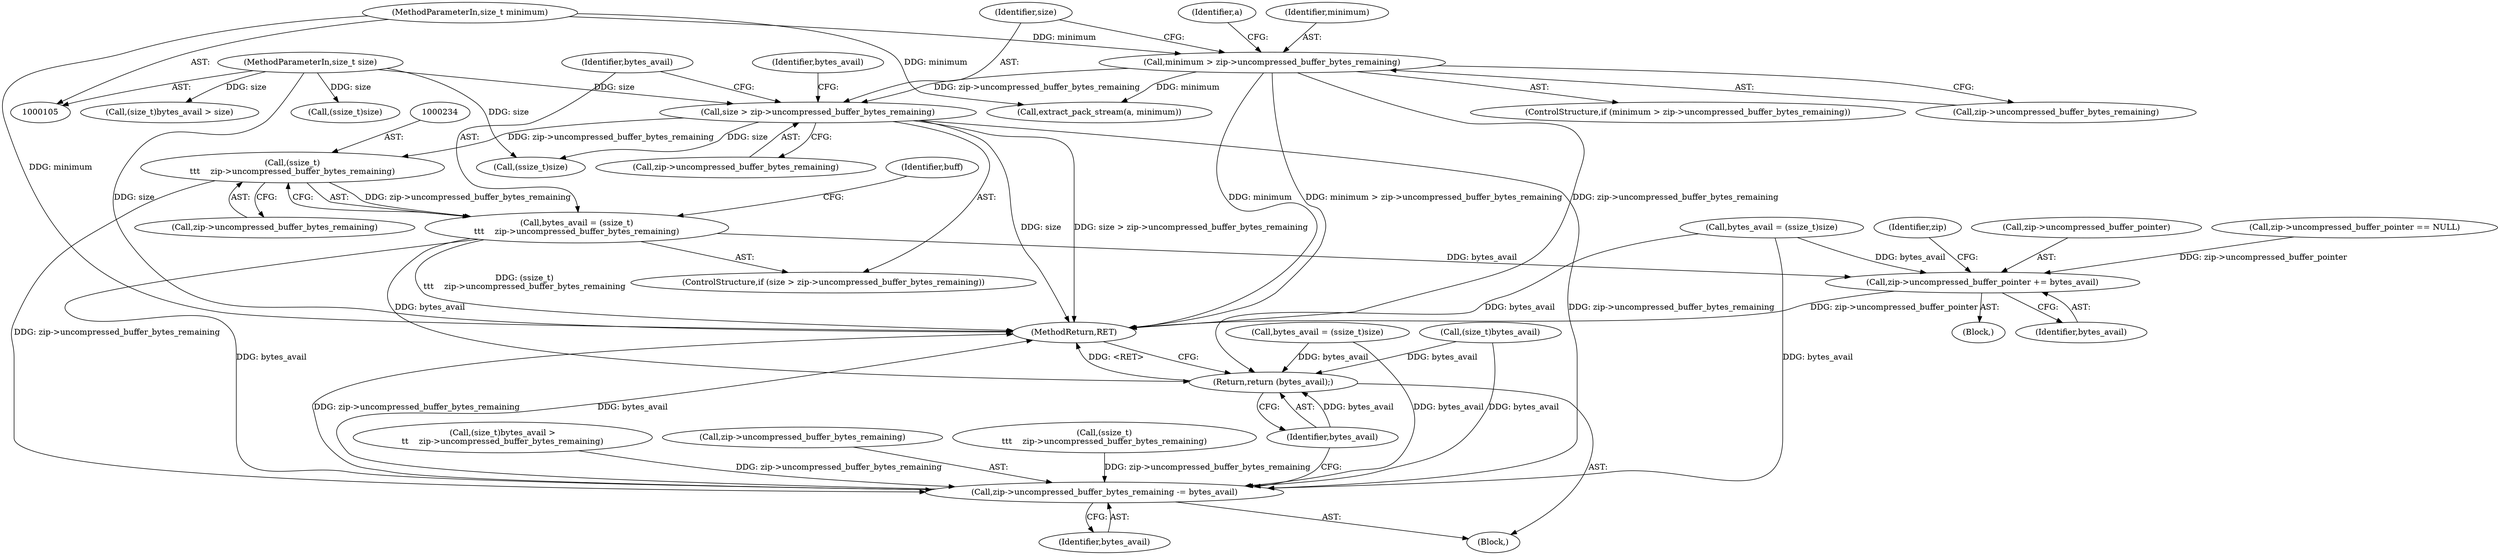 digraph "0_libarchive_65a23f5dbee4497064e9bb467f81138a62b0dae1@pointer" {
"1000233" [label="(Call,(ssize_t)\n\t\t\t    zip->uncompressed_buffer_bytes_remaining)"];
"1000226" [label="(Call,size > zip->uncompressed_buffer_bytes_remaining)"];
"1000108" [label="(MethodParameterIn,size_t size)"];
"1000211" [label="(Call,minimum > zip->uncompressed_buffer_bytes_remaining)"];
"1000109" [label="(MethodParameterIn,size_t minimum)"];
"1000231" [label="(Call,bytes_avail = (ssize_t)\n\t\t\t    zip->uncompressed_buffer_bytes_remaining)"];
"1000250" [label="(Call,zip->uncompressed_buffer_pointer += bytes_avail)"];
"1000255" [label="(Call,zip->uncompressed_buffer_bytes_remaining -= bytes_avail)"];
"1000260" [label="(Return,return (bytes_avail);)"];
"1000209" [label="(Block,)"];
"1000227" [label="(Identifier,size)"];
"1000255" [label="(Call,zip->uncompressed_buffer_bytes_remaining -= bytes_avail)"];
"1000161" [label="(Call,(size_t)bytes_avail >\n\t\t    zip->uncompressed_buffer_bytes_remaining)"];
"1000177" [label="(Call,(size_t)bytes_avail)"];
"1000241" [label="(Call,(ssize_t)size)"];
"1000226" [label="(Call,size > zip->uncompressed_buffer_bytes_remaining)"];
"1000254" [label="(Identifier,bytes_avail)"];
"1000239" [label="(Call,bytes_avail = (ssize_t)size)"];
"1000220" [label="(Identifier,a)"];
"1000210" [label="(ControlStructure,if (minimum > zip->uncompressed_buffer_bytes_remaining))"];
"1000212" [label="(Identifier,minimum)"];
"1000257" [label="(Identifier,zip)"];
"1000261" [label="(Identifier,bytes_avail)"];
"1000251" [label="(Call,zip->uncompressed_buffer_pointer)"];
"1000110" [label="(Block,)"];
"1000219" [label="(Call,extract_pack_stream(a, minimum))"];
"1000250" [label="(Call,zip->uncompressed_buffer_pointer += bytes_avail)"];
"1000211" [label="(Call,minimum > zip->uncompressed_buffer_bytes_remaining)"];
"1000240" [label="(Identifier,bytes_avail)"];
"1000256" [label="(Call,zip->uncompressed_buffer_bytes_remaining)"];
"1000183" [label="(Call,(ssize_t)size)"];
"1000108" [label="(MethodParameterIn,size_t size)"];
"1000259" [label="(Identifier,bytes_avail)"];
"1000176" [label="(Call,(size_t)bytes_avail > size)"];
"1000213" [label="(Call,zip->uncompressed_buffer_bytes_remaining)"];
"1000233" [label="(Call,(ssize_t)\n\t\t\t    zip->uncompressed_buffer_bytes_remaining)"];
"1000170" [label="(Call,(ssize_t)\n\t\t\t    zip->uncompressed_buffer_bytes_remaining)"];
"1000235" [label="(Call,zip->uncompressed_buffer_bytes_remaining)"];
"1000231" [label="(Call,bytes_avail = (ssize_t)\n\t\t\t    zip->uncompressed_buffer_bytes_remaining)"];
"1000260" [label="(Return,return (bytes_avail);)"];
"1000228" [label="(Call,zip->uncompressed_buffer_bytes_remaining)"];
"1000109" [label="(MethodParameterIn,size_t minimum)"];
"1000232" [label="(Identifier,bytes_avail)"];
"1000225" [label="(ControlStructure,if (size > zip->uncompressed_buffer_bytes_remaining))"];
"1000246" [label="(Identifier,buff)"];
"1000193" [label="(Call,zip->uncompressed_buffer_pointer == NULL)"];
"1000181" [label="(Call,bytes_avail = (ssize_t)size)"];
"1000262" [label="(MethodReturn,RET)"];
"1000233" -> "1000231"  [label="AST: "];
"1000233" -> "1000235"  [label="CFG: "];
"1000234" -> "1000233"  [label="AST: "];
"1000235" -> "1000233"  [label="AST: "];
"1000231" -> "1000233"  [label="CFG: "];
"1000233" -> "1000231"  [label="DDG: zip->uncompressed_buffer_bytes_remaining"];
"1000226" -> "1000233"  [label="DDG: zip->uncompressed_buffer_bytes_remaining"];
"1000233" -> "1000255"  [label="DDG: zip->uncompressed_buffer_bytes_remaining"];
"1000226" -> "1000225"  [label="AST: "];
"1000226" -> "1000228"  [label="CFG: "];
"1000227" -> "1000226"  [label="AST: "];
"1000228" -> "1000226"  [label="AST: "];
"1000232" -> "1000226"  [label="CFG: "];
"1000240" -> "1000226"  [label="CFG: "];
"1000226" -> "1000262"  [label="DDG: size"];
"1000226" -> "1000262"  [label="DDG: size > zip->uncompressed_buffer_bytes_remaining"];
"1000108" -> "1000226"  [label="DDG: size"];
"1000211" -> "1000226"  [label="DDG: zip->uncompressed_buffer_bytes_remaining"];
"1000226" -> "1000241"  [label="DDG: size"];
"1000226" -> "1000255"  [label="DDG: zip->uncompressed_buffer_bytes_remaining"];
"1000108" -> "1000105"  [label="AST: "];
"1000108" -> "1000262"  [label="DDG: size"];
"1000108" -> "1000176"  [label="DDG: size"];
"1000108" -> "1000183"  [label="DDG: size"];
"1000108" -> "1000241"  [label="DDG: size"];
"1000211" -> "1000210"  [label="AST: "];
"1000211" -> "1000213"  [label="CFG: "];
"1000212" -> "1000211"  [label="AST: "];
"1000213" -> "1000211"  [label="AST: "];
"1000220" -> "1000211"  [label="CFG: "];
"1000227" -> "1000211"  [label="CFG: "];
"1000211" -> "1000262"  [label="DDG: minimum"];
"1000211" -> "1000262"  [label="DDG: zip->uncompressed_buffer_bytes_remaining"];
"1000211" -> "1000262"  [label="DDG: minimum > zip->uncompressed_buffer_bytes_remaining"];
"1000109" -> "1000211"  [label="DDG: minimum"];
"1000211" -> "1000219"  [label="DDG: minimum"];
"1000109" -> "1000105"  [label="AST: "];
"1000109" -> "1000262"  [label="DDG: minimum"];
"1000109" -> "1000219"  [label="DDG: minimum"];
"1000231" -> "1000225"  [label="AST: "];
"1000232" -> "1000231"  [label="AST: "];
"1000246" -> "1000231"  [label="CFG: "];
"1000231" -> "1000262"  [label="DDG: (ssize_t)\n\t\t\t    zip->uncompressed_buffer_bytes_remaining"];
"1000231" -> "1000250"  [label="DDG: bytes_avail"];
"1000231" -> "1000255"  [label="DDG: bytes_avail"];
"1000231" -> "1000260"  [label="DDG: bytes_avail"];
"1000250" -> "1000209"  [label="AST: "];
"1000250" -> "1000254"  [label="CFG: "];
"1000251" -> "1000250"  [label="AST: "];
"1000254" -> "1000250"  [label="AST: "];
"1000257" -> "1000250"  [label="CFG: "];
"1000250" -> "1000262"  [label="DDG: zip->uncompressed_buffer_pointer"];
"1000239" -> "1000250"  [label="DDG: bytes_avail"];
"1000193" -> "1000250"  [label="DDG: zip->uncompressed_buffer_pointer"];
"1000255" -> "1000110"  [label="AST: "];
"1000255" -> "1000259"  [label="CFG: "];
"1000256" -> "1000255"  [label="AST: "];
"1000259" -> "1000255"  [label="AST: "];
"1000261" -> "1000255"  [label="CFG: "];
"1000255" -> "1000262"  [label="DDG: bytes_avail"];
"1000255" -> "1000262"  [label="DDG: zip->uncompressed_buffer_bytes_remaining"];
"1000181" -> "1000255"  [label="DDG: bytes_avail"];
"1000177" -> "1000255"  [label="DDG: bytes_avail"];
"1000239" -> "1000255"  [label="DDG: bytes_avail"];
"1000170" -> "1000255"  [label="DDG: zip->uncompressed_buffer_bytes_remaining"];
"1000161" -> "1000255"  [label="DDG: zip->uncompressed_buffer_bytes_remaining"];
"1000260" -> "1000110"  [label="AST: "];
"1000260" -> "1000261"  [label="CFG: "];
"1000261" -> "1000260"  [label="AST: "];
"1000262" -> "1000260"  [label="CFG: "];
"1000260" -> "1000262"  [label="DDG: <RET>"];
"1000261" -> "1000260"  [label="DDG: bytes_avail"];
"1000181" -> "1000260"  [label="DDG: bytes_avail"];
"1000177" -> "1000260"  [label="DDG: bytes_avail"];
"1000239" -> "1000260"  [label="DDG: bytes_avail"];
}
